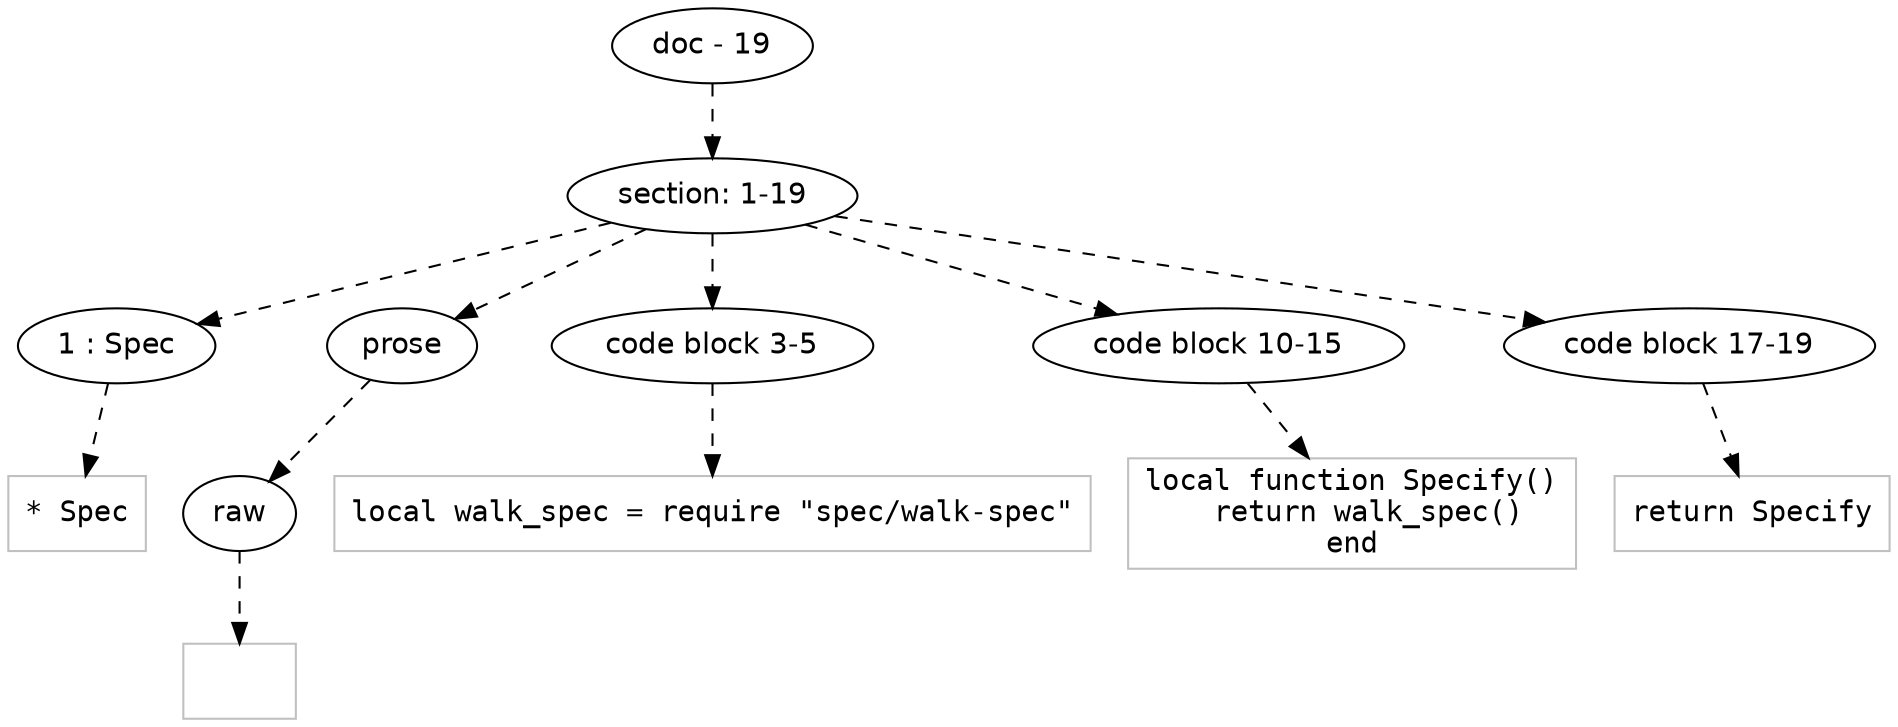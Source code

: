 digraph lpegNode {

node [fontname=Helvetica]
edge [style=dashed]

doc_0 [label="doc - 19"]


doc_0 -> { section_1}
{rank=same; section_1}

section_1 [label="section: 1-19"]


// END RANK doc_0

section_1 -> { header_2 prose_3 codeblock_4 codeblock_5 codeblock_6}
{rank=same; header_2 prose_3 codeblock_4 codeblock_5 codeblock_6}

header_2 [label="1 : Spec"]

prose_3 [label="prose"]

codeblock_4 [label="code block 3-5"]

codeblock_5 [label="code block 10-15"]

codeblock_6 [label="code block 17-19"]


// END RANK section_1

header_2 -> leaf_7
leaf_7  [color=Gray,shape=rectangle,fontname=Inconsolata,label="* Spec"]
// END RANK header_2

prose_3 -> { raw_8}
{rank=same; raw_8}

raw_8 [label="raw"]


// END RANK prose_3

raw_8 -> leaf_9
leaf_9  [color=Gray,shape=rectangle,fontname=Inconsolata,label="
"]
// END RANK raw_8

codeblock_4 -> leaf_10
leaf_10  [color=Gray,shape=rectangle,fontname=Inconsolata,label="local walk_spec = require \"spec/walk-spec\""]
// END RANK codeblock_4

codeblock_5 -> leaf_11
leaf_11  [color=Gray,shape=rectangle,fontname=Inconsolata,label="local function Specify()
  return walk_spec()
end
"]
// END RANK codeblock_5

codeblock_6 -> leaf_12
leaf_12  [color=Gray,shape=rectangle,fontname=Inconsolata,label="return Specify"]
// END RANK codeblock_6


}

